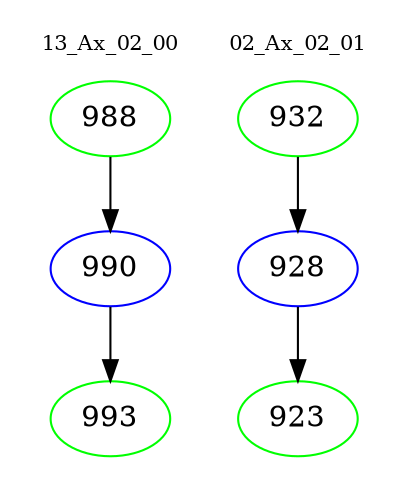 digraph{
subgraph cluster_0 {
color = white
label = "13_Ax_02_00";
fontsize=10;
T0_988 [label="988", color="green"]
T0_988 -> T0_990 [color="black"]
T0_990 [label="990", color="blue"]
T0_990 -> T0_993 [color="black"]
T0_993 [label="993", color="green"]
}
subgraph cluster_1 {
color = white
label = "02_Ax_02_01";
fontsize=10;
T1_932 [label="932", color="green"]
T1_932 -> T1_928 [color="black"]
T1_928 [label="928", color="blue"]
T1_928 -> T1_923 [color="black"]
T1_923 [label="923", color="green"]
}
}
